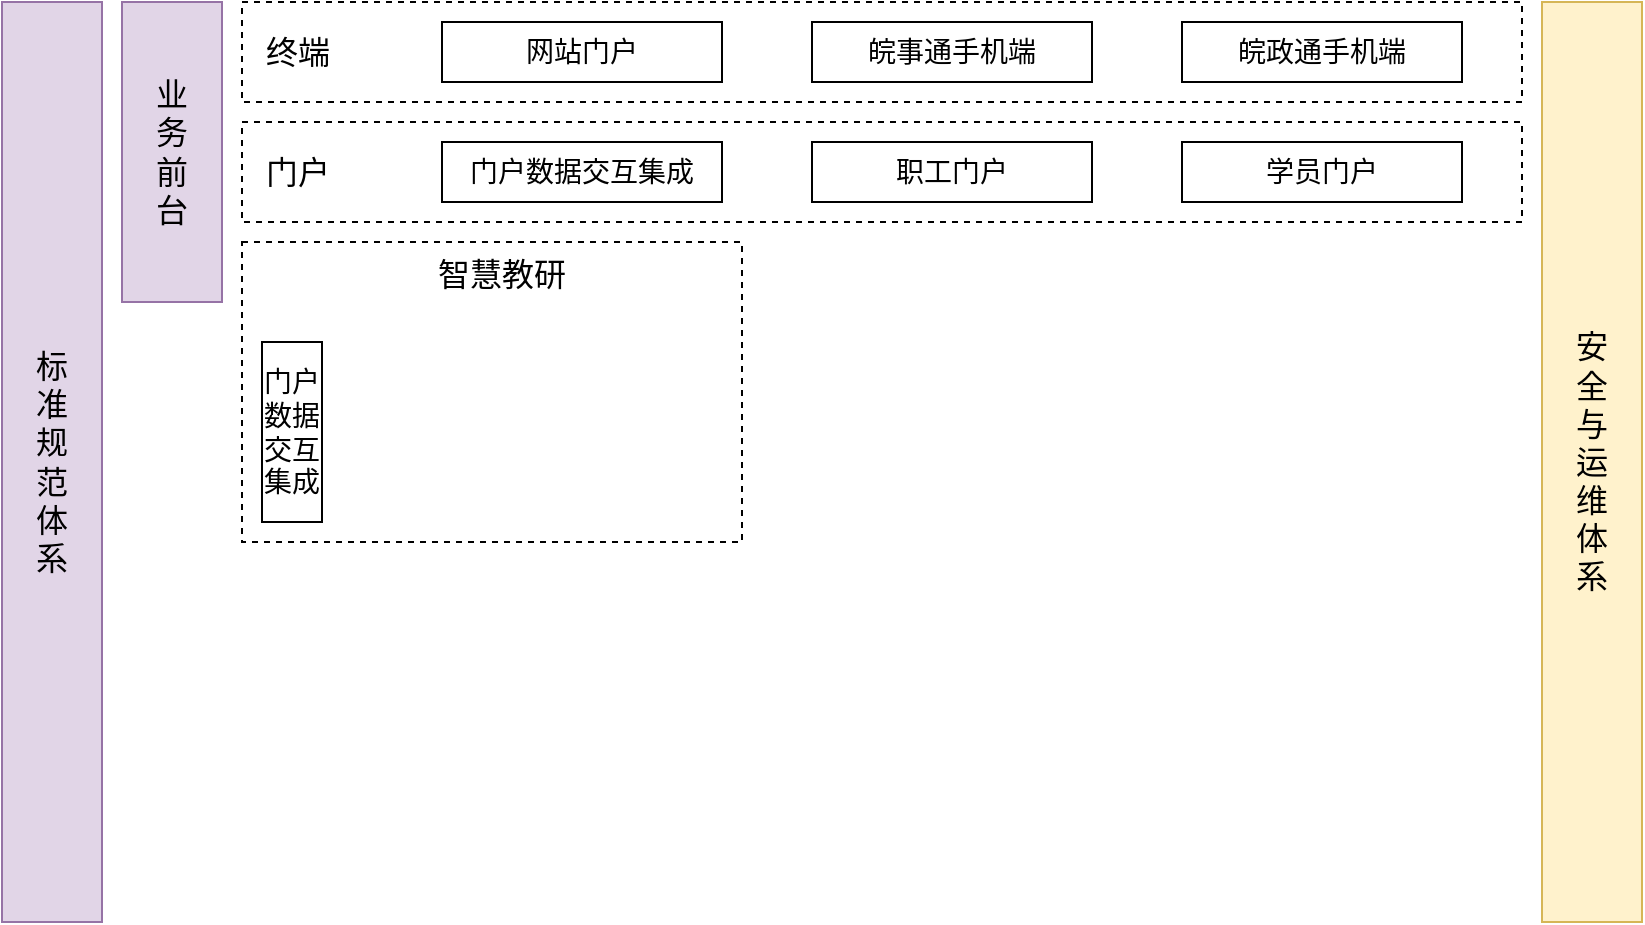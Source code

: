 <mxfile version="22.1.3" type="github">
  <diagram name="第 1 页" id="6ehILTZNI4lyt17EN-mb">
    <mxGraphModel dx="1426" dy="759" grid="1" gridSize="10" guides="1" tooltips="1" connect="1" arrows="1" fold="1" page="1" pageScale="1" pageWidth="827" pageHeight="1169" math="0" shadow="0">
      <root>
        <mxCell id="0" />
        <mxCell id="1" parent="0" />
        <mxCell id="IjrRH-RlgfanoPqCsa8J-4" value="标准规范体系" style="rounded=0;whiteSpace=wrap;html=1;fillColor=#e1d5e7;strokeColor=#9673a6;horizontal=1;fontSize=16;spacingLeft=10;spacingRight=10;" vertex="1" parent="1">
          <mxGeometry y="280" width="50" height="460" as="geometry" />
        </mxCell>
        <mxCell id="IjrRH-RlgfanoPqCsa8J-7" value="安全与运维体系" style="rounded=0;whiteSpace=wrap;html=1;fillColor=#fff2cc;strokeColor=#d6b656;horizontal=1;fontSize=16;spacingLeft=10;spacingRight=10;" vertex="1" parent="1">
          <mxGeometry x="770" y="280" width="50" height="460" as="geometry" />
        </mxCell>
        <mxCell id="IjrRH-RlgfanoPqCsa8J-12" value="终端" style="rounded=0;whiteSpace=wrap;html=1;fontSize=16;align=left;spacingLeft=10;dashed=1;" vertex="1" parent="1">
          <mxGeometry x="120" y="280" width="640" height="50" as="geometry" />
        </mxCell>
        <mxCell id="IjrRH-RlgfanoPqCsa8J-15" value="业务前台" style="rounded=0;whiteSpace=wrap;html=1;fillColor=#e1d5e7;strokeColor=#9673a6;horizontal=1;fontSize=16;spacingLeft=10;spacingRight=10;" vertex="1" parent="1">
          <mxGeometry x="60" y="280" width="50" height="150" as="geometry" />
        </mxCell>
        <mxCell id="IjrRH-RlgfanoPqCsa8J-18" value="网站门户" style="rounded=0;whiteSpace=wrap;html=1;fontSize=14;" vertex="1" parent="1">
          <mxGeometry x="220" y="290" width="140" height="30" as="geometry" />
        </mxCell>
        <mxCell id="IjrRH-RlgfanoPqCsa8J-19" value="皖事通手机端" style="rounded=0;whiteSpace=wrap;html=1;fontSize=14;" vertex="1" parent="1">
          <mxGeometry x="405" y="290" width="140" height="30" as="geometry" />
        </mxCell>
        <mxCell id="IjrRH-RlgfanoPqCsa8J-20" value="皖政通手机端" style="rounded=0;whiteSpace=wrap;html=1;fontSize=14;" vertex="1" parent="1">
          <mxGeometry x="590" y="290" width="140" height="30" as="geometry" />
        </mxCell>
        <mxCell id="IjrRH-RlgfanoPqCsa8J-21" value="门户" style="rounded=0;whiteSpace=wrap;html=1;fontSize=16;align=left;spacingLeft=10;dashed=1;" vertex="1" parent="1">
          <mxGeometry x="120" y="340" width="640" height="50" as="geometry" />
        </mxCell>
        <mxCell id="IjrRH-RlgfanoPqCsa8J-22" value="门户数据交互集成" style="rounded=0;whiteSpace=wrap;html=1;fontSize=14;" vertex="1" parent="1">
          <mxGeometry x="220" y="350" width="140" height="30" as="geometry" />
        </mxCell>
        <mxCell id="IjrRH-RlgfanoPqCsa8J-23" value="职工门户" style="rounded=0;whiteSpace=wrap;html=1;fontSize=14;" vertex="1" parent="1">
          <mxGeometry x="405" y="350" width="140" height="30" as="geometry" />
        </mxCell>
        <mxCell id="IjrRH-RlgfanoPqCsa8J-24" value="学员门户" style="rounded=0;whiteSpace=wrap;html=1;fontSize=14;" vertex="1" parent="1">
          <mxGeometry x="590" y="350" width="140" height="30" as="geometry" />
        </mxCell>
        <mxCell id="IjrRH-RlgfanoPqCsa8J-27" value="智慧教研" style="rounded=0;whiteSpace=wrap;html=1;fontSize=16;align=center;spacingLeft=10;dashed=1;verticalAlign=top;" vertex="1" parent="1">
          <mxGeometry x="120" y="400" width="250" height="150" as="geometry" />
        </mxCell>
        <mxCell id="IjrRH-RlgfanoPqCsa8J-28" value="门户数据交互集成" style="rounded=0;whiteSpace=wrap;html=1;fontSize=14;" vertex="1" parent="1">
          <mxGeometry x="130" y="450" width="30" height="90" as="geometry" />
        </mxCell>
      </root>
    </mxGraphModel>
  </diagram>
</mxfile>
